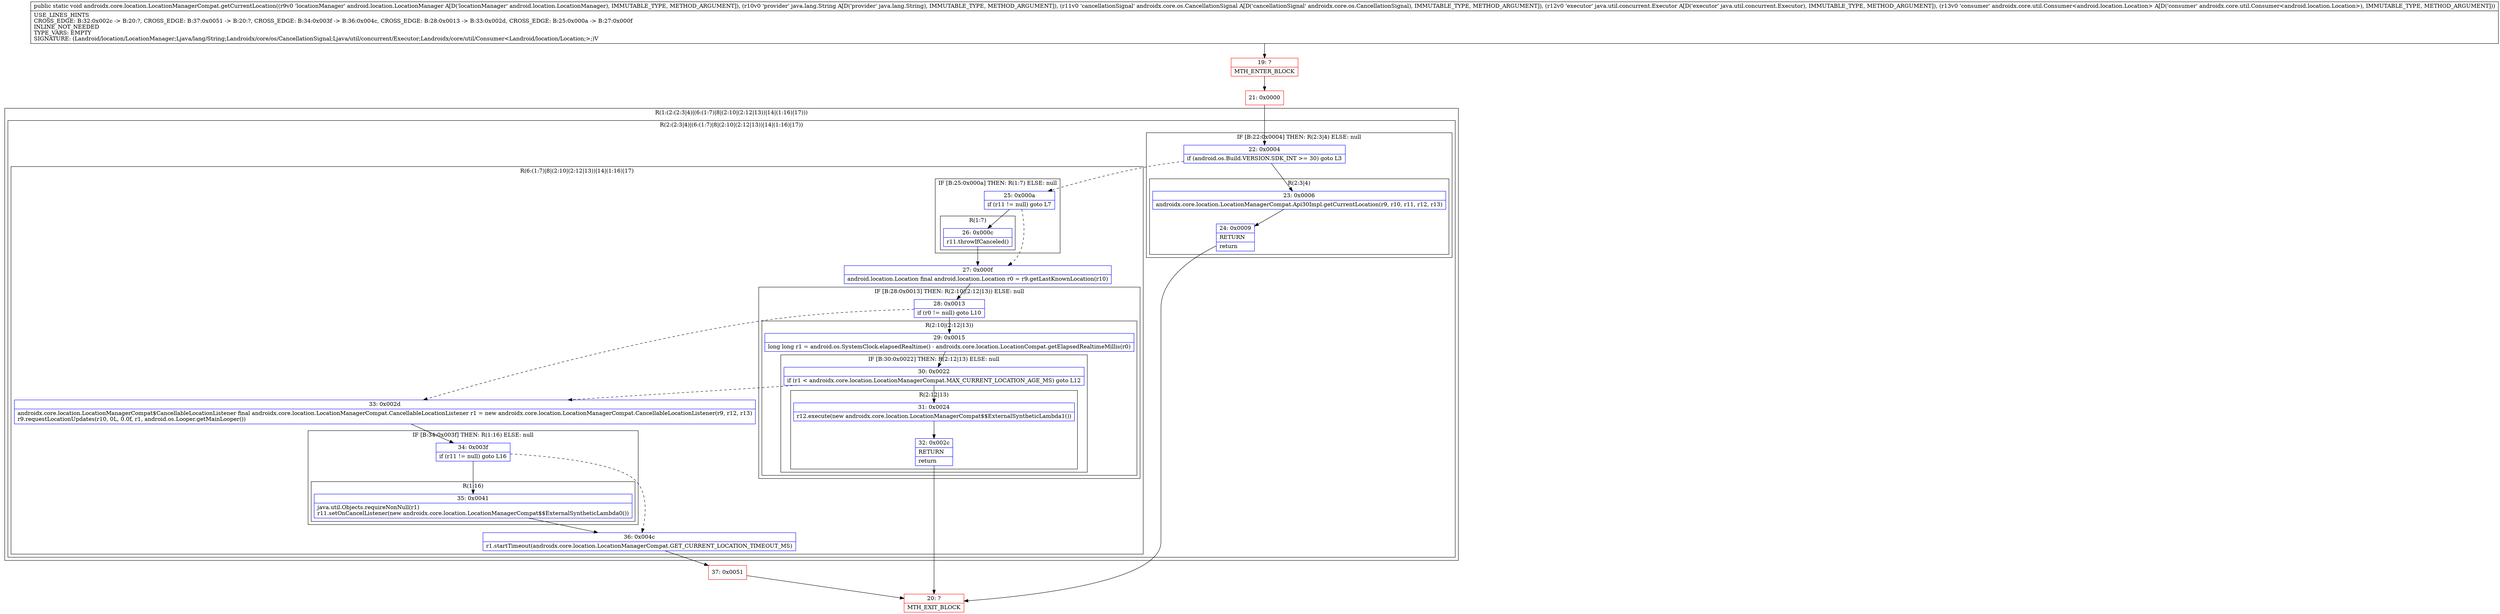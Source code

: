 digraph "CFG forandroidx.core.location.LocationManagerCompat.getCurrentLocation(Landroid\/location\/LocationManager;Ljava\/lang\/String;Landroidx\/core\/os\/CancellationSignal;Ljava\/util\/concurrent\/Executor;Landroidx\/core\/util\/Consumer;)V" {
subgraph cluster_Region_1500108373 {
label = "R(1:(2:(2:3|4)|(6:(1:7)|8|(2:10|(2:12|13))|14|(1:16)|17)))";
node [shape=record,color=blue];
subgraph cluster_Region_2100387894 {
label = "R(2:(2:3|4)|(6:(1:7)|8|(2:10|(2:12|13))|14|(1:16)|17))";
node [shape=record,color=blue];
subgraph cluster_IfRegion_941338898 {
label = "IF [B:22:0x0004] THEN: R(2:3|4) ELSE: null";
node [shape=record,color=blue];
Node_22 [shape=record,label="{22\:\ 0x0004|if (android.os.Build.VERSION.SDK_INT \>= 30) goto L3\l}"];
subgraph cluster_Region_794727690 {
label = "R(2:3|4)";
node [shape=record,color=blue];
Node_23 [shape=record,label="{23\:\ 0x0006|androidx.core.location.LocationManagerCompat.Api30Impl.getCurrentLocation(r9, r10, r11, r12, r13)\l}"];
Node_24 [shape=record,label="{24\:\ 0x0009|RETURN\l|return\l}"];
}
}
subgraph cluster_Region_1010556775 {
label = "R(6:(1:7)|8|(2:10|(2:12|13))|14|(1:16)|17)";
node [shape=record,color=blue];
subgraph cluster_IfRegion_949102026 {
label = "IF [B:25:0x000a] THEN: R(1:7) ELSE: null";
node [shape=record,color=blue];
Node_25 [shape=record,label="{25\:\ 0x000a|if (r11 != null) goto L7\l}"];
subgraph cluster_Region_1322570302 {
label = "R(1:7)";
node [shape=record,color=blue];
Node_26 [shape=record,label="{26\:\ 0x000c|r11.throwIfCanceled()\l}"];
}
}
Node_27 [shape=record,label="{27\:\ 0x000f|android.location.Location final android.location.Location r0 = r9.getLastKnownLocation(r10)\l}"];
subgraph cluster_IfRegion_333720850 {
label = "IF [B:28:0x0013] THEN: R(2:10|(2:12|13)) ELSE: null";
node [shape=record,color=blue];
Node_28 [shape=record,label="{28\:\ 0x0013|if (r0 != null) goto L10\l}"];
subgraph cluster_Region_322748582 {
label = "R(2:10|(2:12|13))";
node [shape=record,color=blue];
Node_29 [shape=record,label="{29\:\ 0x0015|long long r1 = android.os.SystemClock.elapsedRealtime() \- androidx.core.location.LocationCompat.getElapsedRealtimeMillis(r0)\l}"];
subgraph cluster_IfRegion_1781977854 {
label = "IF [B:30:0x0022] THEN: R(2:12|13) ELSE: null";
node [shape=record,color=blue];
Node_30 [shape=record,label="{30\:\ 0x0022|if (r1 \< androidx.core.location.LocationManagerCompat.MAX_CURRENT_LOCATION_AGE_MS) goto L12\l}"];
subgraph cluster_Region_984275093 {
label = "R(2:12|13)";
node [shape=record,color=blue];
Node_31 [shape=record,label="{31\:\ 0x0024|r12.execute(new androidx.core.location.LocationManagerCompat$$ExternalSyntheticLambda1())\l}"];
Node_32 [shape=record,label="{32\:\ 0x002c|RETURN\l|return\l}"];
}
}
}
}
Node_33 [shape=record,label="{33\:\ 0x002d|androidx.core.location.LocationManagerCompat$CancellableLocationListener final androidx.core.location.LocationManagerCompat.CancellableLocationListener r1 = new androidx.core.location.LocationManagerCompat.CancellableLocationListener(r9, r12, r13)\lr9.requestLocationUpdates(r10, 0L, 0.0f, r1, android.os.Looper.getMainLooper())\l}"];
subgraph cluster_IfRegion_732068311 {
label = "IF [B:34:0x003f] THEN: R(1:16) ELSE: null";
node [shape=record,color=blue];
Node_34 [shape=record,label="{34\:\ 0x003f|if (r11 != null) goto L16\l}"];
subgraph cluster_Region_1485371456 {
label = "R(1:16)";
node [shape=record,color=blue];
Node_35 [shape=record,label="{35\:\ 0x0041|java.util.Objects.requireNonNull(r1)\lr11.setOnCancelListener(new androidx.core.location.LocationManagerCompat$$ExternalSyntheticLambda0())\l}"];
}
}
Node_36 [shape=record,label="{36\:\ 0x004c|r1.startTimeout(androidx.core.location.LocationManagerCompat.GET_CURRENT_LOCATION_TIMEOUT_MS)\l}"];
}
}
}
Node_19 [shape=record,color=red,label="{19\:\ ?|MTH_ENTER_BLOCK\l}"];
Node_21 [shape=record,color=red,label="{21\:\ 0x0000}"];
Node_20 [shape=record,color=red,label="{20\:\ ?|MTH_EXIT_BLOCK\l}"];
Node_37 [shape=record,color=red,label="{37\:\ 0x0051}"];
MethodNode[shape=record,label="{public static void androidx.core.location.LocationManagerCompat.getCurrentLocation((r9v0 'locationManager' android.location.LocationManager A[D('locationManager' android.location.LocationManager), IMMUTABLE_TYPE, METHOD_ARGUMENT]), (r10v0 'provider' java.lang.String A[D('provider' java.lang.String), IMMUTABLE_TYPE, METHOD_ARGUMENT]), (r11v0 'cancellationSignal' androidx.core.os.CancellationSignal A[D('cancellationSignal' androidx.core.os.CancellationSignal), IMMUTABLE_TYPE, METHOD_ARGUMENT]), (r12v0 'executor' java.util.concurrent.Executor A[D('executor' java.util.concurrent.Executor), IMMUTABLE_TYPE, METHOD_ARGUMENT]), (r13v0 'consumer' androidx.core.util.Consumer\<android.location.Location\> A[D('consumer' androidx.core.util.Consumer\<android.location.Location\>), IMMUTABLE_TYPE, METHOD_ARGUMENT]))  | USE_LINES_HINTS\lCROSS_EDGE: B:32:0x002c \-\> B:20:?, CROSS_EDGE: B:37:0x0051 \-\> B:20:?, CROSS_EDGE: B:34:0x003f \-\> B:36:0x004c, CROSS_EDGE: B:28:0x0013 \-\> B:33:0x002d, CROSS_EDGE: B:25:0x000a \-\> B:27:0x000f\lINLINE_NOT_NEEDED\lTYPE_VARS: EMPTY\lSIGNATURE: (Landroid\/location\/LocationManager;Ljava\/lang\/String;Landroidx\/core\/os\/CancellationSignal;Ljava\/util\/concurrent\/Executor;Landroidx\/core\/util\/Consumer\<Landroid\/location\/Location;\>;)V\l}"];
MethodNode -> Node_19;Node_22 -> Node_23;
Node_22 -> Node_25[style=dashed];
Node_23 -> Node_24;
Node_24 -> Node_20;
Node_25 -> Node_26;
Node_25 -> Node_27[style=dashed];
Node_26 -> Node_27;
Node_27 -> Node_28;
Node_28 -> Node_29;
Node_28 -> Node_33[style=dashed];
Node_29 -> Node_30;
Node_30 -> Node_31;
Node_30 -> Node_33[style=dashed];
Node_31 -> Node_32;
Node_32 -> Node_20;
Node_33 -> Node_34;
Node_34 -> Node_35;
Node_34 -> Node_36[style=dashed];
Node_35 -> Node_36;
Node_36 -> Node_37;
Node_19 -> Node_21;
Node_21 -> Node_22;
Node_37 -> Node_20;
}

